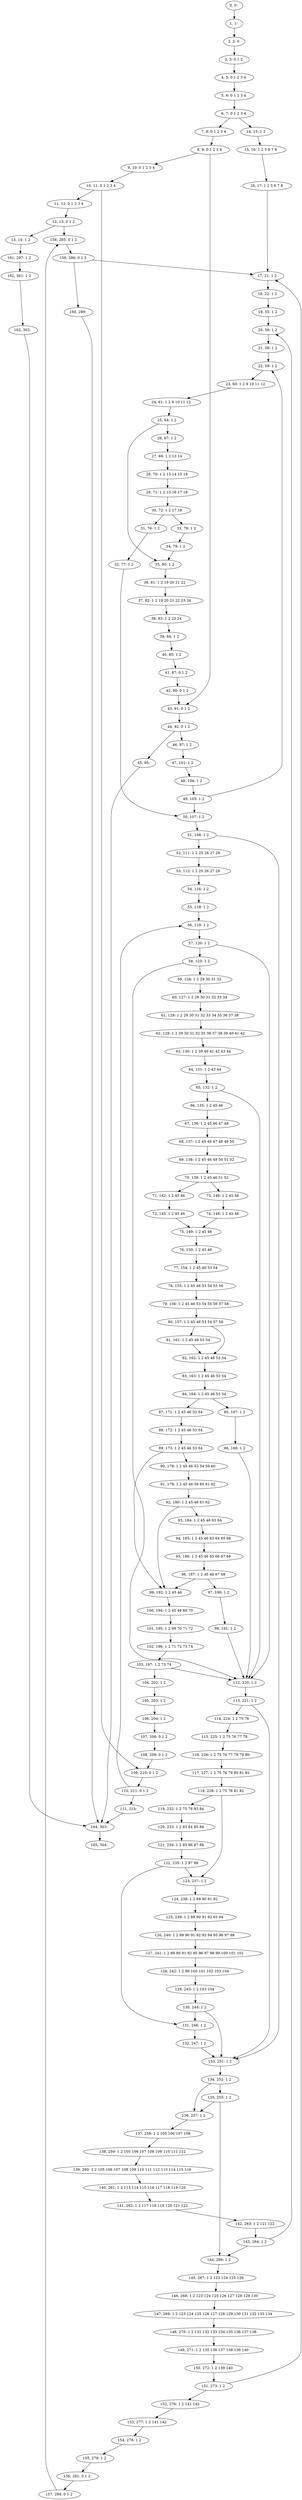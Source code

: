 digraph G {
0[label="0, 0: "];
1[label="1, 1: "];
2[label="2, 2: 0 "];
3[label="3, 3: 0 1 2 "];
4[label="4, 5: 0 1 2 3 4 "];
5[label="5, 6: 0 1 2 3 4 "];
6[label="6, 7: 0 1 2 3 4 "];
7[label="7, 8: 0 1 2 3 4 "];
8[label="8, 9: 0 1 2 3 4 "];
9[label="9, 10: 0 1 2 3 4 "];
10[label="10, 11: 0 1 2 3 4 "];
11[label="11, 12: 0 1 2 3 4 "];
12[label="12, 13: 0 1 2 "];
13[label="13, 14: 1 2 "];
14[label="14, 15: 1 2 "];
15[label="15, 16: 1 2 5 6 7 8 "];
16[label="16, 17: 1 2 5 6 7 8 "];
17[label="17, 21: 1 2 "];
18[label="18, 22: 1 2 "];
19[label="19, 55: 1 2 "];
20[label="20, 56: 1 2 "];
21[label="21, 58: 1 2 "];
22[label="22, 59: 1 2 "];
23[label="23, 60: 1 2 9 10 11 12 "];
24[label="24, 61: 1 2 9 10 11 12 "];
25[label="25, 64: 1 2 "];
26[label="26, 67: 1 2 "];
27[label="27, 69: 1 2 13 14 "];
28[label="28, 70: 1 2 13 14 15 16 "];
29[label="29, 71: 1 2 15 16 17 18 "];
30[label="30, 72: 1 2 17 18 "];
31[label="31, 76: 1 2 "];
32[label="32, 77: 1 2 "];
33[label="33, 78: 1 2 "];
34[label="34, 79: 1 2 "];
35[label="35, 80: 1 2 "];
36[label="36, 81: 1 2 19 20 21 22 "];
37[label="37, 82: 1 2 19 20 21 22 23 24 "];
38[label="38, 83: 1 2 23 24 "];
39[label="39, 84: 1 2 "];
40[label="40, 85: 1 2 "];
41[label="41, 87: 0 1 2 "];
42[label="42, 90: 0 1 2 "];
43[label="43, 91: 0 1 2 "];
44[label="44, 92: 0 1 2 "];
45[label="45, 95: "];
46[label="46, 97: 1 2 "];
47[label="47, 101: 1 2 "];
48[label="48, 104: 1 2 "];
49[label="49, 105: 1 2 "];
50[label="50, 107: 1 2 "];
51[label="51, 108: 1 2 "];
52[label="52, 111: 1 2 25 26 27 28 "];
53[label="53, 112: 1 2 25 26 27 28 "];
54[label="54, 116: 1 2 "];
55[label="55, 118: 1 2 "];
56[label="56, 119: 1 2 "];
57[label="57, 120: 1 2 "];
58[label="58, 123: 1 2 "];
59[label="59, 126: 1 2 29 30 31 32 "];
60[label="60, 127: 1 2 29 30 31 32 33 34 "];
61[label="61, 128: 1 2 29 30 31 32 33 34 35 36 37 38 "];
62[label="62, 129: 1 2 29 30 31 32 35 36 37 38 39 40 41 42 "];
63[label="63, 130: 1 2 39 40 41 42 43 44 "];
64[label="64, 131: 1 2 43 44 "];
65[label="65, 132: 1 2 "];
66[label="66, 135: 1 2 45 46 "];
67[label="67, 136: 1 2 45 46 47 48 "];
68[label="68, 137: 1 2 45 46 47 48 49 50 "];
69[label="69, 138: 1 2 45 46 49 50 51 52 "];
70[label="70, 139: 1 2 45 46 51 52 "];
71[label="71, 142: 1 2 45 46 "];
72[label="72, 145: 1 2 45 46 "];
73[label="73, 146: 1 2 45 46 "];
74[label="74, 148: 1 2 45 46 "];
75[label="75, 149: 1 2 45 46 "];
76[label="76, 150: 1 2 45 46 "];
77[label="77, 154: 1 2 45 46 53 54 "];
78[label="78, 155: 1 2 45 46 53 54 55 56 "];
79[label="79, 156: 1 2 45 46 53 54 55 56 57 58 "];
80[label="80, 157: 1 2 45 46 53 54 57 58 "];
81[label="81, 161: 1 2 45 46 53 54 "];
82[label="82, 162: 1 2 45 46 53 54 "];
83[label="83, 163: 1 2 45 46 53 54 "];
84[label="84, 164: 1 2 45 46 53 54 "];
85[label="85, 167: 1 2 "];
86[label="86, 168: 1 2 "];
87[label="87, 171: 1 2 45 46 53 54 "];
88[label="88, 172: 1 2 45 46 53 54 "];
89[label="89, 173: 1 2 45 46 53 54 "];
90[label="90, 178: 1 2 45 46 53 54 59 60 "];
91[label="91, 179: 1 2 45 46 59 60 61 62 "];
92[label="92, 180: 1 2 45 46 61 62 "];
93[label="93, 184: 1 2 45 46 63 64 "];
94[label="94, 185: 1 2 45 46 63 64 65 66 "];
95[label="95, 186: 1 2 45 46 65 66 67 68 "];
96[label="96, 187: 1 2 45 46 67 68 "];
97[label="97, 190: 1 2 "];
98[label="98, 191: 1 2 "];
99[label="99, 192: 1 2 45 46 "];
100[label="100, 194: 1 2 45 46 69 70 "];
101[label="101, 195: 1 2 69 70 71 72 "];
102[label="102, 196: 1 2 71 72 73 74 "];
103[label="103, 197: 1 2 73 74 "];
104[label="104, 202: 1 2 "];
105[label="105, 203: 1 2 "];
106[label="106, 204: 1 2 "];
107[label="107, 206: 0 1 2 "];
108[label="108, 209: 0 1 2 "];
109[label="109, 210: 0 1 2 "];
110[label="110, 211: 0 1 2 "];
111[label="111, 214: "];
112[label="112, 220: 1 2 "];
113[label="113, 221: 1 2 "];
114[label="114, 224: 1 2 75 76 "];
115[label="115, 225: 1 2 75 76 77 78 "];
116[label="116, 226: 1 2 75 76 77 78 79 80 "];
117[label="117, 227: 1 2 75 76 79 80 81 82 "];
118[label="118, 228: 1 2 75 76 81 82 "];
119[label="119, 232: 1 2 75 76 83 84 "];
120[label="120, 233: 1 2 83 84 85 86 "];
121[label="121, 234: 1 2 85 86 87 88 "];
122[label="122, 235: 1 2 87 88 "];
123[label="123, 237: 1 2 "];
124[label="124, 238: 1 2 89 90 91 92 "];
125[label="125, 239: 1 2 89 90 91 92 93 94 "];
126[label="126, 240: 1 2 89 90 91 92 93 94 95 96 97 98 "];
127[label="127, 241: 1 2 89 90 91 92 95 96 97 98 99 100 101 102 "];
128[label="128, 242: 1 2 99 100 101 102 103 104 "];
129[label="129, 243: 1 2 103 104 "];
130[label="130, 244: 1 2 "];
131[label="131, 246: 1 2 "];
132[label="132, 247: 1 2 "];
133[label="133, 251: 1 2 "];
134[label="134, 252: 1 2 "];
135[label="135, 255: 1 2 "];
136[label="136, 257: 1 2 "];
137[label="137, 258: 1 2 105 106 107 108 "];
138[label="138, 259: 1 2 105 106 107 108 109 110 111 112 "];
139[label="139, 260: 1 2 105 106 107 108 109 110 111 112 113 114 115 116 "];
140[label="140, 261: 1 2 113 114 115 116 117 118 119 120 "];
141[label="141, 262: 1 2 117 118 119 120 121 122 "];
142[label="142, 263: 1 2 121 122 "];
143[label="143, 264: 1 2 "];
144[label="144, 266: 1 2 "];
145[label="145, 267: 1 2 123 124 125 126 "];
146[label="146, 268: 1 2 123 124 125 126 127 128 129 130 "];
147[label="147, 269: 1 2 123 124 125 126 127 128 129 130 131 132 133 134 "];
148[label="148, 270: 1 2 131 132 133 134 135 136 137 138 "];
149[label="149, 271: 1 2 135 136 137 138 139 140 "];
150[label="150, 272: 1 2 139 140 "];
151[label="151, 273: 1 2 "];
152[label="152, 276: 1 2 141 142 "];
153[label="153, 277: 1 2 141 142 "];
154[label="154, 278: 1 2 "];
155[label="155, 279: 1 2 "];
156[label="156, 281: 0 1 2 "];
157[label="157, 284: 0 1 2 "];
158[label="158, 285: 0 1 2 "];
159[label="159, 286: 0 1 2 "];
160[label="160, 289: "];
161[label="161, 297: 1 2 "];
162[label="162, 301: 1 2 "];
163[label="163, 302: "];
164[label="164, 303: "];
165[label="165, 304: "];
0->1 ;
1->2 ;
2->3 ;
3->4 ;
4->5 ;
5->6 ;
6->7 ;
6->14 ;
7->8 ;
8->9 ;
8->43 ;
9->10 ;
10->11 ;
10->109 ;
11->12 ;
12->13 ;
12->158 ;
13->161 ;
14->15 ;
15->16 ;
16->17 ;
17->18 ;
18->19 ;
19->20 ;
20->21 ;
21->22 ;
22->23 ;
23->24 ;
24->25 ;
25->26 ;
25->35 ;
26->27 ;
27->28 ;
28->29 ;
29->30 ;
30->31 ;
30->33 ;
31->32 ;
32->50 ;
33->34 ;
34->35 ;
35->36 ;
36->37 ;
37->38 ;
38->39 ;
39->40 ;
40->41 ;
41->42 ;
42->43 ;
43->44 ;
44->45 ;
44->46 ;
45->164 ;
46->47 ;
47->48 ;
48->49 ;
49->50 ;
49->22 ;
50->51 ;
51->52 ;
51->133 ;
52->53 ;
53->54 ;
54->55 ;
55->56 ;
56->57 ;
57->58 ;
57->112 ;
58->59 ;
58->112 ;
59->60 ;
60->61 ;
61->62 ;
62->63 ;
63->64 ;
64->65 ;
65->66 ;
65->112 ;
66->67 ;
67->68 ;
68->69 ;
69->70 ;
70->71 ;
70->73 ;
71->72 ;
72->75 ;
73->74 ;
74->75 ;
75->76 ;
76->77 ;
77->78 ;
78->79 ;
79->80 ;
80->81 ;
80->82 ;
81->82 ;
82->83 ;
83->84 ;
84->85 ;
84->87 ;
85->86 ;
86->112 ;
87->88 ;
88->89 ;
89->90 ;
89->99 ;
90->91 ;
91->92 ;
92->93 ;
92->99 ;
93->94 ;
94->95 ;
95->96 ;
96->97 ;
96->99 ;
97->98 ;
98->112 ;
99->100 ;
100->101 ;
101->102 ;
102->103 ;
103->104 ;
103->112 ;
104->105 ;
105->106 ;
106->107 ;
107->108 ;
108->109 ;
109->110 ;
110->111 ;
110->56 ;
111->164 ;
112->113 ;
113->114 ;
113->133 ;
114->115 ;
115->116 ;
116->117 ;
117->118 ;
118->119 ;
118->123 ;
119->120 ;
120->121 ;
121->122 ;
122->123 ;
122->131 ;
123->124 ;
124->125 ;
125->126 ;
126->127 ;
127->128 ;
128->129 ;
129->130 ;
130->131 ;
130->133 ;
131->132 ;
132->133 ;
133->134 ;
134->135 ;
134->136 ;
135->136 ;
135->144 ;
136->137 ;
137->138 ;
138->139 ;
139->140 ;
140->141 ;
141->142 ;
142->143 ;
143->144 ;
143->20 ;
144->145 ;
145->146 ;
146->147 ;
147->148 ;
148->149 ;
149->150 ;
150->151 ;
151->152 ;
151->17 ;
152->153 ;
153->154 ;
154->155 ;
155->156 ;
156->157 ;
157->158 ;
158->159 ;
159->160 ;
159->17 ;
160->164 ;
161->162 ;
162->163 ;
163->164 ;
164->165 ;
}
